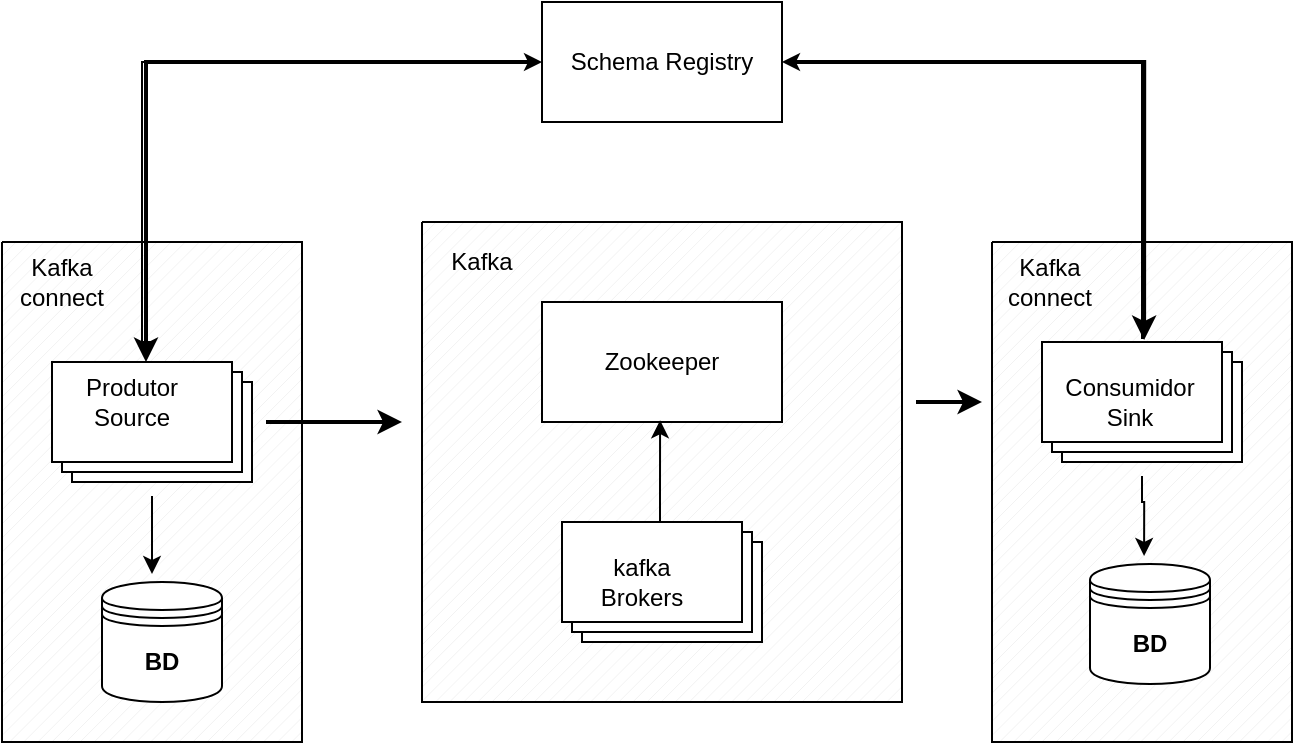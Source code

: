 <mxfile version="14.6.0" type="github"><diagram id="yr13pBqzvg5rPJqZ_Obf" name="Page-1"><mxGraphModel dx="868" dy="450" grid="1" gridSize="10" guides="1" tooltips="1" connect="1" arrows="1" fold="1" page="1" pageScale="1" pageWidth="827" pageHeight="1169" math="0" shadow="0"><root><mxCell id="0"/><mxCell id="1" parent="0"/><mxCell id="hZ9PVo4axy5hznCaMZtf-30" value="" style="verticalLabelPosition=bottom;verticalAlign=top;html=1;shape=mxgraph.basic.patternFillRect;fillStyle=diag;step=5;fillStrokeWidth=0.2;fillStrokeColor=#dddddd;" vertex="1" parent="1"><mxGeometry x="605" y="210" width="150" height="250" as="geometry"/></mxCell><mxCell id="hZ9PVo4axy5hznCaMZtf-26" value="" style="verticalLabelPosition=bottom;verticalAlign=top;html=1;shape=mxgraph.basic.patternFillRect;fillStyle=diag;step=5;fillStrokeWidth=0.2;fillStrokeColor=#dddddd;" vertex="1" parent="1"><mxGeometry x="110" y="210" width="150" height="250" as="geometry"/></mxCell><mxCell id="hZ9PVo4axy5hznCaMZtf-41" style="edgeStyle=orthogonalEdgeStyle;rounded=0;sketch=0;jumpStyle=none;orthogonalLoop=1;jettySize=auto;html=1;shadow=0;sourcePerimeterSpacing=7;targetPerimeterSpacing=10;strokeColor=#000000;strokeWidth=2;" edge="1" parent="1" source="hZ9PVo4axy5hznCaMZtf-24"><mxGeometry relative="1" as="geometry"><mxPoint x="600" y="290" as="targetPoint"/><Array as="points"><mxPoint x="580" y="290"/><mxPoint x="580" y="290"/></Array></mxGeometry></mxCell><mxCell id="hZ9PVo4axy5hznCaMZtf-24" value="" style="verticalLabelPosition=bottom;verticalAlign=top;html=1;shape=mxgraph.basic.patternFillRect;fillStyle=diag;step=5;fillStrokeWidth=0.2;fillStrokeColor=#dddddd;" vertex="1" parent="1"><mxGeometry x="320" y="200" width="240" height="240" as="geometry"/></mxCell><object label="" placeholders="1" BD="BD" id="hZ9PVo4axy5hznCaMZtf-1"><mxCell style="shape=datastore;whiteSpace=wrap;html=1;" vertex="1" parent="1"><mxGeometry x="160" y="380" width="60" height="60" as="geometry"/></mxCell></object><mxCell id="hZ9PVo4axy5hznCaMZtf-2" value="&lt;b&gt;BD&lt;/b&gt;" style="text;html=1;strokeColor=none;fillColor=none;align=center;verticalAlign=middle;whiteSpace=wrap;rounded=0;" vertex="1" parent="1"><mxGeometry x="170" y="410" width="40" height="20" as="geometry"/></mxCell><mxCell id="hZ9PVo4axy5hznCaMZtf-7" value="Zookeeper" style="rounded=0;whiteSpace=wrap;html=1;" vertex="1" parent="1"><mxGeometry x="380" y="240" width="120" height="60" as="geometry"/></mxCell><mxCell id="hZ9PVo4axy5hznCaMZtf-37" style="edgeStyle=orthogonalEdgeStyle;rounded=0;sketch=0;jumpStyle=none;orthogonalLoop=1;jettySize=auto;html=1;entryX=0.507;entryY=0.196;entryDx=0;entryDy=0;entryPerimeter=0;shadow=0;sourcePerimeterSpacing=7;targetPerimeterSpacing=10;strokeColor=#000000;strokeWidth=2;" edge="1" parent="1" source="hZ9PVo4axy5hznCaMZtf-9" target="hZ9PVo4axy5hznCaMZtf-30"><mxGeometry relative="1" as="geometry"/></mxCell><mxCell id="hZ9PVo4axy5hznCaMZtf-38" style="edgeStyle=orthogonalEdgeStyle;rounded=0;sketch=0;jumpStyle=none;orthogonalLoop=1;jettySize=auto;html=1;entryX=0.48;entryY=0.24;entryDx=0;entryDy=0;entryPerimeter=0;shadow=0;sourcePerimeterSpacing=7;targetPerimeterSpacing=10;strokeColor=#000000;strokeWidth=2;" edge="1" parent="1" source="hZ9PVo4axy5hznCaMZtf-9" target="hZ9PVo4axy5hznCaMZtf-26"><mxGeometry relative="1" as="geometry"/></mxCell><mxCell id="hZ9PVo4axy5hznCaMZtf-9" value="Schema Registry" style="rounded=0;whiteSpace=wrap;html=1;" vertex="1" parent="1"><mxGeometry x="380" y="90" width="120" height="60" as="geometry"/></mxCell><mxCell id="hZ9PVo4axy5hznCaMZtf-39" style="edgeStyle=orthogonalEdgeStyle;rounded=0;sketch=0;jumpStyle=none;orthogonalLoop=1;jettySize=auto;html=1;entryX=0;entryY=0.5;entryDx=0;entryDy=0;shadow=0;sourcePerimeterSpacing=7;targetPerimeterSpacing=10;strokeColor=#000000;strokeWidth=1;" edge="1" parent="1" source="hZ9PVo4axy5hznCaMZtf-13" target="hZ9PVo4axy5hznCaMZtf-9"><mxGeometry relative="1" as="geometry"><Array as="points"><mxPoint x="185" y="260"/><mxPoint x="180" y="260"/><mxPoint x="180" y="120"/></Array></mxGeometry></mxCell><mxCell id="hZ9PVo4axy5hznCaMZtf-40" style="edgeStyle=orthogonalEdgeStyle;rounded=0;sketch=0;jumpStyle=none;orthogonalLoop=1;jettySize=auto;html=1;shadow=0;sourcePerimeterSpacing=7;targetPerimeterSpacing=10;strokeColor=#000000;strokeWidth=2;" edge="1" parent="1" source="hZ9PVo4axy5hznCaMZtf-13"><mxGeometry relative="1" as="geometry"><mxPoint x="310" y="300" as="targetPoint"/></mxGeometry></mxCell><mxCell id="hZ9PVo4axy5hznCaMZtf-45" style="edgeStyle=orthogonalEdgeStyle;rounded=0;sketch=0;jumpStyle=none;orthogonalLoop=1;jettySize=auto;html=1;entryX=0.5;entryY=0.664;entryDx=0;entryDy=0;entryPerimeter=0;shadow=0;sourcePerimeterSpacing=7;targetPerimeterSpacing=10;strokeColor=#000000;strokeWidth=1;" edge="1" parent="1" source="hZ9PVo4axy5hznCaMZtf-13" target="hZ9PVo4axy5hznCaMZtf-26"><mxGeometry relative="1" as="geometry"><Array as="points"><mxPoint x="185" y="337"/><mxPoint x="185" y="337"/></Array></mxGeometry></mxCell><mxCell id="hZ9PVo4axy5hznCaMZtf-13" value="" style="verticalLabelPosition=bottom;verticalAlign=top;shape=mxgraph.basic.layered_rect;dx=10;outlineConnect=0;" vertex="1" parent="1"><mxGeometry x="135" y="270" width="100" height="60" as="geometry"/></mxCell><mxCell id="hZ9PVo4axy5hznCaMZtf-14" value="Produtor&lt;br&gt;Source" style="text;html=1;strokeColor=none;fillColor=none;align=center;verticalAlign=middle;whiteSpace=wrap;rounded=0;" vertex="1" parent="1"><mxGeometry x="155" y="290" width="40" as="geometry"/></mxCell><mxCell id="hZ9PVo4axy5hznCaMZtf-48" style="edgeStyle=orthogonalEdgeStyle;rounded=0;sketch=0;jumpStyle=none;orthogonalLoop=1;jettySize=auto;html=1;entryX=0.507;entryY=0.628;entryDx=0;entryDy=0;entryPerimeter=0;shadow=0;sourcePerimeterSpacing=7;targetPerimeterSpacing=10;strokeColor=#000000;strokeWidth=1;" edge="1" parent="1" source="hZ9PVo4axy5hznCaMZtf-16" target="hZ9PVo4axy5hznCaMZtf-30"><mxGeometry relative="1" as="geometry"/></mxCell><mxCell id="hZ9PVo4axy5hznCaMZtf-16" value="" style="verticalLabelPosition=bottom;verticalAlign=top;html=1;shape=mxgraph.basic.layered_rect;dx=10;outlineConnect=0;" vertex="1" parent="1"><mxGeometry x="630" y="260" width="100" height="60" as="geometry"/></mxCell><mxCell id="hZ9PVo4axy5hznCaMZtf-17" value="Consumidor&lt;br&gt;Sink" style="text;html=1;strokeColor=none;fillColor=none;align=center;verticalAlign=middle;whiteSpace=wrap;rounded=0;" vertex="1" parent="1"><mxGeometry x="654" y="280" width="40" height="20" as="geometry"/></mxCell><mxCell id="hZ9PVo4axy5hznCaMZtf-44" style="edgeStyle=orthogonalEdgeStyle;rounded=0;sketch=0;jumpStyle=none;orthogonalLoop=1;jettySize=auto;html=1;entryX=0.496;entryY=0.413;entryDx=0;entryDy=0;entryPerimeter=0;shadow=0;sourcePerimeterSpacing=7;targetPerimeterSpacing=10;strokeColor=#000000;strokeWidth=1;exitX=0.49;exitY=0;exitDx=0;exitDy=0;exitPerimeter=0;" edge="1" parent="1" source="hZ9PVo4axy5hznCaMZtf-19" target="hZ9PVo4axy5hznCaMZtf-24"><mxGeometry relative="1" as="geometry"><Array as="points"><mxPoint x="439" y="340"/><mxPoint x="439" y="340"/></Array></mxGeometry></mxCell><mxCell id="hZ9PVo4axy5hznCaMZtf-19" value="" style="verticalLabelPosition=bottom;verticalAlign=top;shape=mxgraph.basic.layered_rect;dx=10;outlineConnect=0;" vertex="1" parent="1"><mxGeometry x="390" y="350" width="100" height="60" as="geometry"/></mxCell><mxCell id="hZ9PVo4axy5hznCaMZtf-20" value="kafka Brokers&lt;br&gt;" style="text;html=1;strokeColor=none;fillColor=none;align=center;verticalAlign=middle;whiteSpace=wrap;rounded=0;" vertex="1" parent="1"><mxGeometry x="410" y="370" width="40" height="20" as="geometry"/></mxCell><object label="" placeholders="1" BD="BD" id="hZ9PVo4axy5hznCaMZtf-21"><mxCell style="shape=datastore;whiteSpace=wrap;html=1;" vertex="1" parent="1"><mxGeometry x="654" y="371" width="60" height="60" as="geometry"/></mxCell></object><mxCell id="hZ9PVo4axy5hznCaMZtf-22" value="&lt;b&gt;BD&lt;/b&gt;" style="text;html=1;strokeColor=none;fillColor=none;align=center;verticalAlign=middle;whiteSpace=wrap;rounded=0;" vertex="1" parent="1"><mxGeometry x="664" y="401" width="40" height="20" as="geometry"/></mxCell><mxCell id="hZ9PVo4axy5hznCaMZtf-23" value="Kafka&lt;br&gt;" style="text;html=1;strokeColor=none;fillColor=none;align=center;verticalAlign=middle;whiteSpace=wrap;rounded=0;" vertex="1" parent="1"><mxGeometry x="330" y="210" width="40" height="20" as="geometry"/></mxCell><mxCell id="hZ9PVo4axy5hznCaMZtf-31" value="Kafka connect" style="text;html=1;strokeColor=none;fillColor=none;align=center;verticalAlign=middle;whiteSpace=wrap;rounded=0;" vertex="1" parent="1"><mxGeometry x="120" y="220" width="40" height="20" as="geometry"/></mxCell><mxCell id="hZ9PVo4axy5hznCaMZtf-32" value="Kafka connect" style="text;html=1;strokeColor=none;fillColor=none;align=center;verticalAlign=middle;whiteSpace=wrap;rounded=0;" vertex="1" parent="1"><mxGeometry x="614" y="220" width="40" height="20" as="geometry"/></mxCell><mxCell id="hZ9PVo4axy5hznCaMZtf-35" style="edgeStyle=orthogonalEdgeStyle;rounded=0;orthogonalLoop=1;jettySize=auto;html=1;entryX=1;entryY=0.5;entryDx=0;entryDy=0;exitX=0.507;exitY=0.192;exitDx=0;exitDy=0;exitPerimeter=0;shadow=0;sketch=0;jumpStyle=none;sourcePerimeterSpacing=7;targetPerimeterSpacing=10;" edge="1" parent="1" source="hZ9PVo4axy5hznCaMZtf-30" target="hZ9PVo4axy5hznCaMZtf-9"><mxGeometry relative="1" as="geometry"><Array as="points"><mxPoint x="680" y="258"/><mxPoint x="680" y="120"/></Array></mxGeometry></mxCell></root></mxGraphModel></diagram></mxfile>